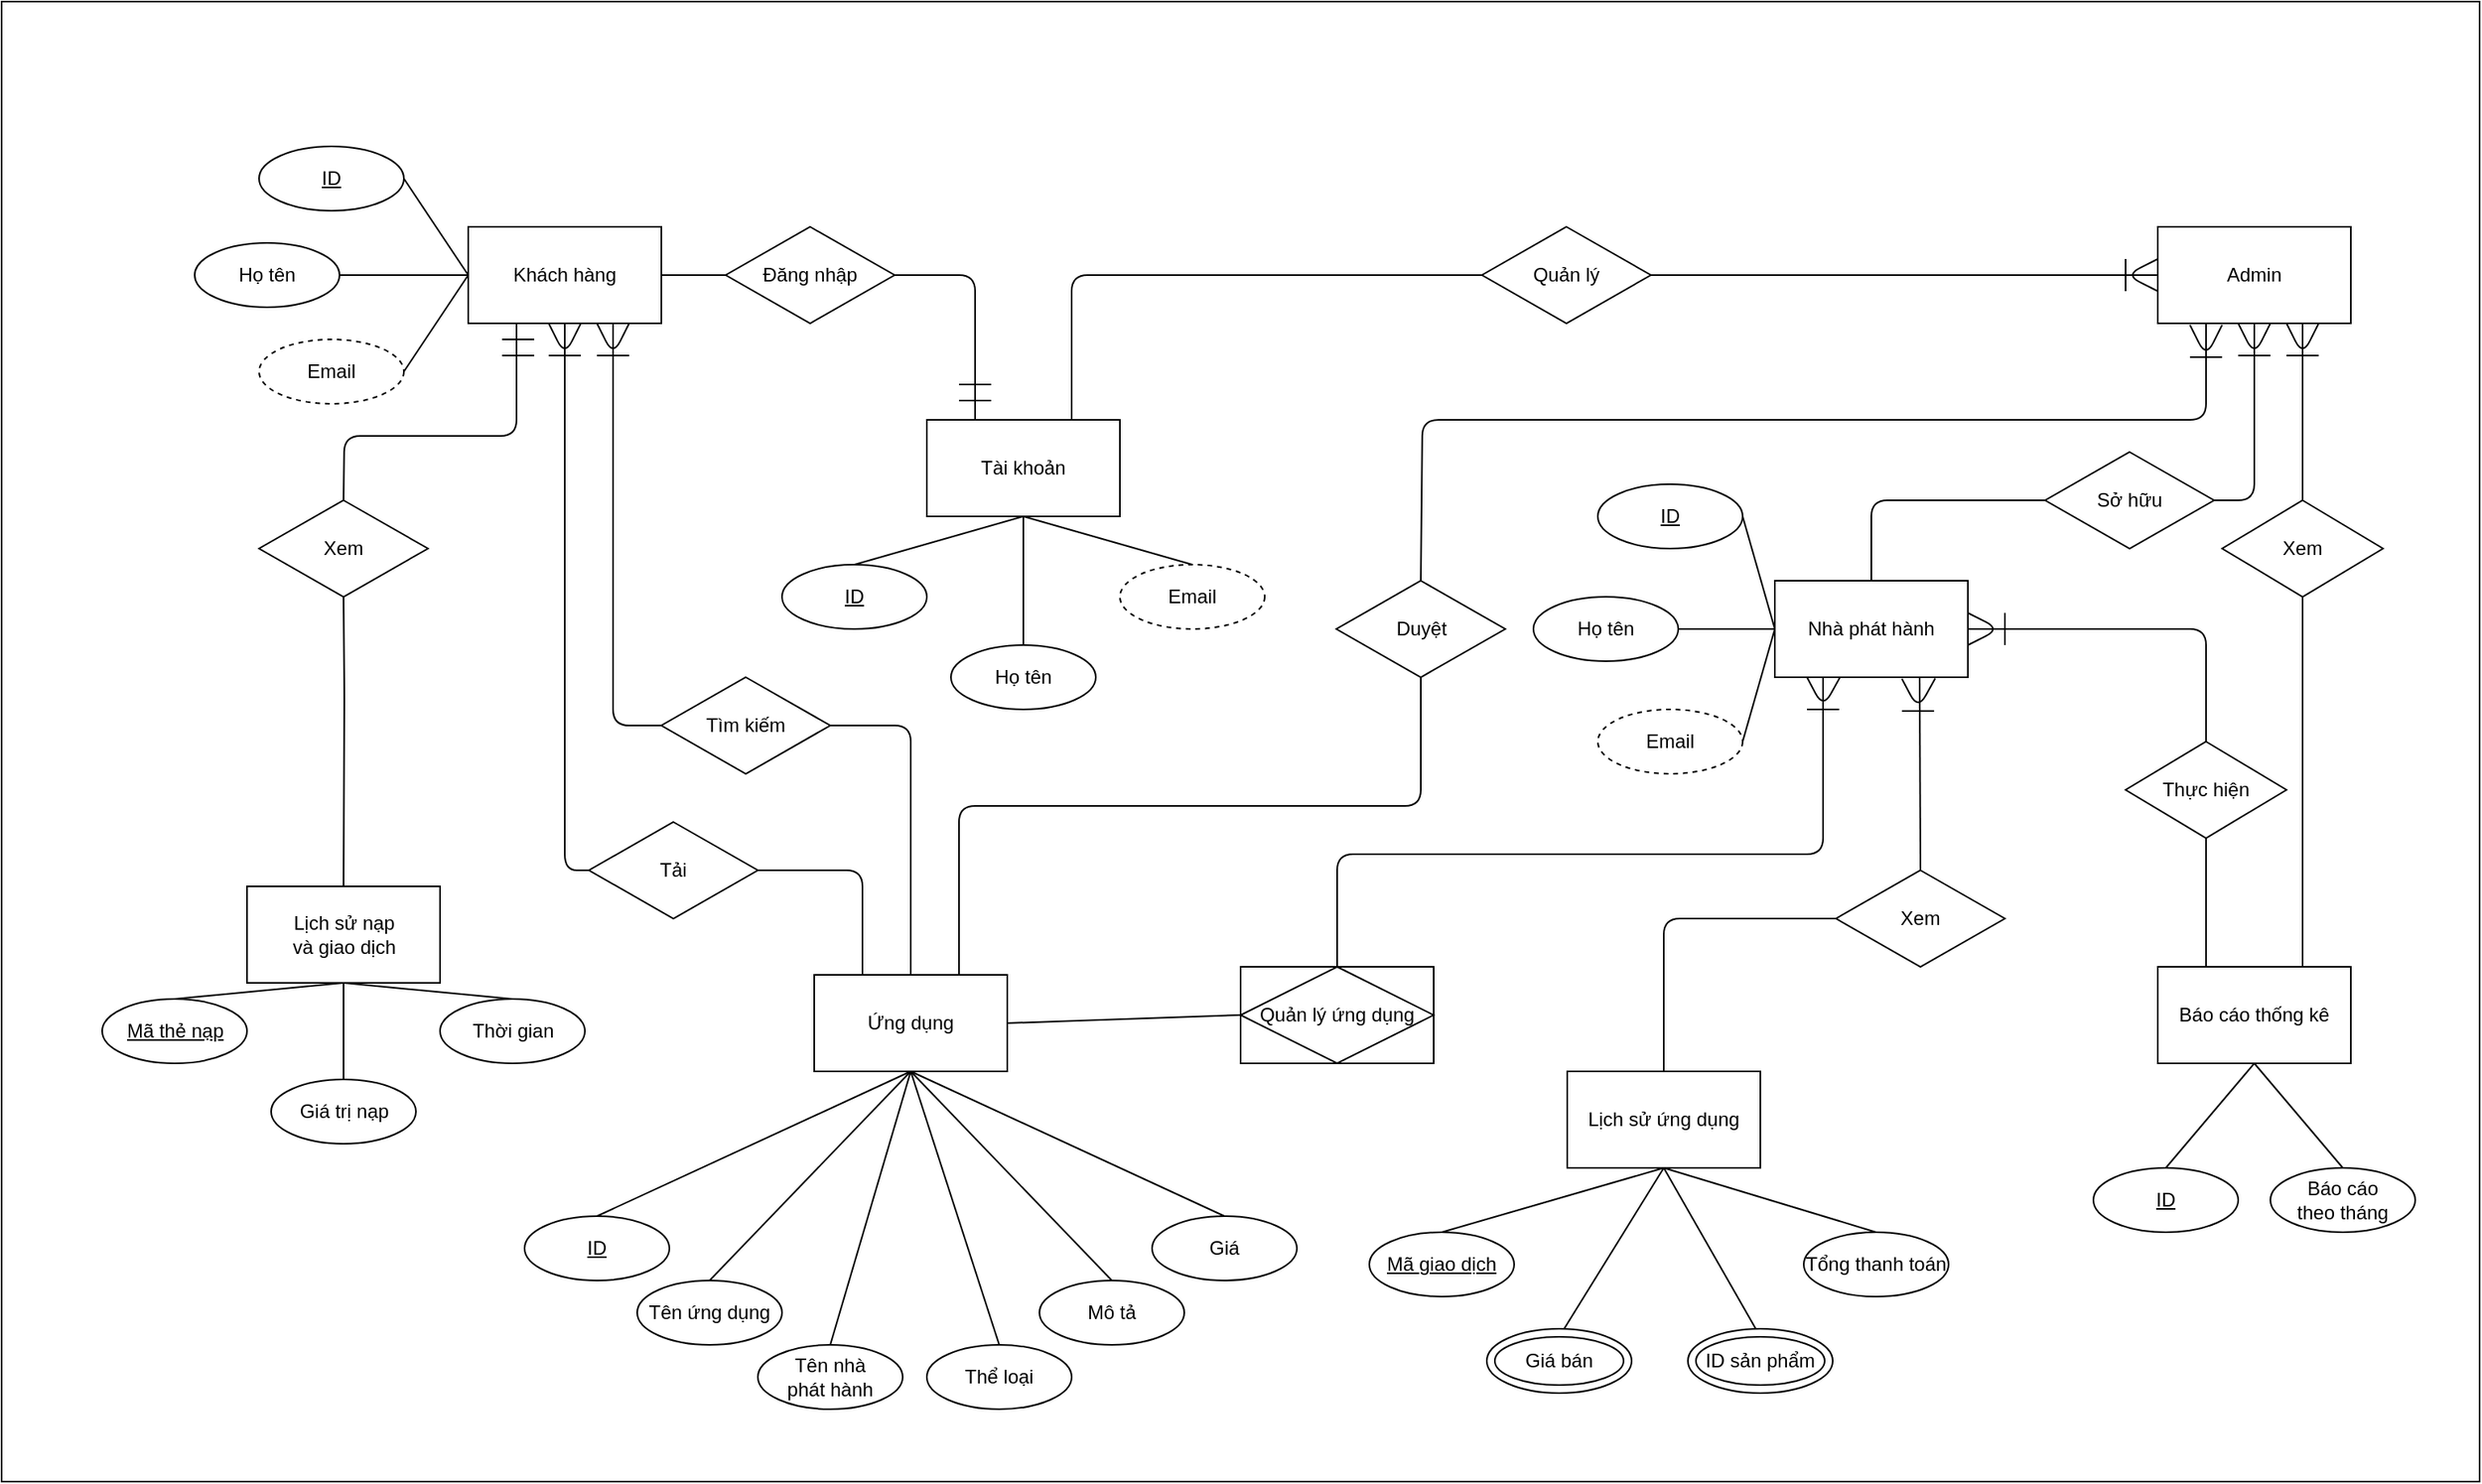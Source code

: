 <mxfile version="13.9.9" type="device"><diagram id="R2lEEEUBdFMjLlhIrx00" name="Page-1"><mxGraphModel dx="2656" dy="2003" grid="1" gridSize="10" guides="1" tooltips="1" connect="1" arrows="1" fold="1" page="1" pageScale="1" pageWidth="850" pageHeight="1100" math="0" shadow="0" extFonts="Permanent Marker^https://fonts.googleapis.com/css?family=Permanent+Marker"><root><mxCell id="0"/><mxCell id="1" parent="0"/><mxCell id="IZY_MuV_2k1uTNjY_0Tk-7" value="" style="rounded=0;whiteSpace=wrap;html=1;" vertex="1" parent="1"><mxGeometry x="-390" y="-50" width="1540" height="920" as="geometry"/></mxCell><mxCell id="feGSHDsAgviVUjf3jmNw-1" value="Khách hàng" style="rounded=0;whiteSpace=wrap;html=1;" parent="1" vertex="1"><mxGeometry x="-100" y="90" width="120" height="60" as="geometry"/></mxCell><mxCell id="feGSHDsAgviVUjf3jmNw-2" value="Nhà phát hành" style="rounded=0;whiteSpace=wrap;html=1;" parent="1" vertex="1"><mxGeometry x="712" y="310" width="120" height="60" as="geometry"/></mxCell><mxCell id="feGSHDsAgviVUjf3jmNw-3" value="Admin" style="rounded=0;whiteSpace=wrap;html=1;" parent="1" vertex="1"><mxGeometry x="950" y="90" width="120" height="60" as="geometry"/></mxCell><mxCell id="feGSHDsAgviVUjf3jmNw-5" value="Ứng dụng" style="rounded=0;whiteSpace=wrap;html=1;" parent="1" vertex="1"><mxGeometry x="115" y="555" width="120" height="60" as="geometry"/></mxCell><mxCell id="feGSHDsAgviVUjf3jmNw-8" value="&lt;u&gt;ID&lt;/u&gt;" style="ellipse;whiteSpace=wrap;html=1;" parent="1" vertex="1"><mxGeometry x="602" y="250" width="90" height="40" as="geometry"/></mxCell><mxCell id="feGSHDsAgviVUjf3jmNw-9" value="Họ tên" style="ellipse;whiteSpace=wrap;html=1;" parent="1" vertex="1"><mxGeometry x="562" y="320" width="90" height="40" as="geometry"/></mxCell><mxCell id="feGSHDsAgviVUjf3jmNw-11" value="&lt;u&gt;ID&lt;/u&gt;" style="ellipse;whiteSpace=wrap;html=1;" parent="1" vertex="1"><mxGeometry x="-65" y="705" width="90" height="40" as="geometry"/></mxCell><mxCell id="feGSHDsAgviVUjf3jmNw-12" value="" style="endArrow=none;html=1;entryX=1;entryY=0.5;entryDx=0;entryDy=0;exitX=0;exitY=0.5;exitDx=0;exitDy=0;" parent="1" source="feGSHDsAgviVUjf3jmNw-2" target="feGSHDsAgviVUjf3jmNw-8" edge="1"><mxGeometry width="50" height="50" relative="1" as="geometry"><mxPoint x="1322" y="170" as="sourcePoint"/><mxPoint x="982" y="310" as="targetPoint"/></mxGeometry></mxCell><mxCell id="feGSHDsAgviVUjf3jmNw-13" value="" style="endArrow=none;html=1;entryX=1;entryY=0.5;entryDx=0;entryDy=0;exitX=0;exitY=0.5;exitDx=0;exitDy=0;" parent="1" source="feGSHDsAgviVUjf3jmNw-2" target="feGSHDsAgviVUjf3jmNw-9" edge="1"><mxGeometry width="50" height="50" relative="1" as="geometry"><mxPoint x="1322" y="170" as="sourcePoint"/><mxPoint x="1162" y="80" as="targetPoint"/></mxGeometry></mxCell><mxCell id="feGSHDsAgviVUjf3jmNw-14" value="" style="endArrow=none;html=1;entryX=1;entryY=0.5;entryDx=0;entryDy=0;exitX=0;exitY=0.5;exitDx=0;exitDy=0;" parent="1" source="feGSHDsAgviVUjf3jmNw-2" target="XSZRCm3Jlts0iKDATdtb-103" edge="1"><mxGeometry width="50" height="50" relative="1" as="geometry"><mxPoint x="842" y="320" as="sourcePoint"/><mxPoint x="692" y="410" as="targetPoint"/></mxGeometry></mxCell><mxCell id="feGSHDsAgviVUjf3jmNw-15" value="" style="endArrow=none;html=1;entryX=0.5;entryY=0;entryDx=0;entryDy=0;exitX=0.5;exitY=1;exitDx=0;exitDy=0;" parent="1" source="feGSHDsAgviVUjf3jmNw-5" target="feGSHDsAgviVUjf3jmNw-11" edge="1"><mxGeometry width="50" height="50" relative="1" as="geometry"><mxPoint x="257" y="595" as="sourcePoint"/><mxPoint x="97" y="635" as="targetPoint"/></mxGeometry></mxCell><mxCell id="feGSHDsAgviVUjf3jmNw-16" value="Tên ứng dụng" style="ellipse;whiteSpace=wrap;html=1;" parent="1" vertex="1"><mxGeometry x="5" y="745" width="90" height="40" as="geometry"/></mxCell><mxCell id="feGSHDsAgviVUjf3jmNw-17" value="Giá" style="ellipse;whiteSpace=wrap;html=1;" parent="1" vertex="1"><mxGeometry x="325" y="705" width="90" height="40" as="geometry"/></mxCell><mxCell id="feGSHDsAgviVUjf3jmNw-18" value="Thể loại" style="ellipse;whiteSpace=wrap;html=1;" parent="1" vertex="1"><mxGeometry x="185" y="785" width="90" height="40" as="geometry"/></mxCell><mxCell id="feGSHDsAgviVUjf3jmNw-19" value="Tên nhà &lt;br&gt;phát hành" style="ellipse;whiteSpace=wrap;html=1;" parent="1" vertex="1"><mxGeometry x="80" y="785" width="90" height="40" as="geometry"/></mxCell><mxCell id="feGSHDsAgviVUjf3jmNw-20" value="Mô tả" style="ellipse;whiteSpace=wrap;html=1;" parent="1" vertex="1"><mxGeometry x="255" y="745" width="90" height="40" as="geometry"/></mxCell><mxCell id="feGSHDsAgviVUjf3jmNw-21" value="" style="endArrow=none;html=1;entryX=0.5;entryY=0;entryDx=0;entryDy=0;exitX=0.5;exitY=1;exitDx=0;exitDy=0;" parent="1" source="feGSHDsAgviVUjf3jmNw-5" target="feGSHDsAgviVUjf3jmNw-16" edge="1"><mxGeometry width="50" height="50" relative="1" as="geometry"><mxPoint x="237.5" y="745" as="sourcePoint"/><mxPoint x="167" y="895" as="targetPoint"/></mxGeometry></mxCell><mxCell id="feGSHDsAgviVUjf3jmNw-22" value="" style="endArrow=none;html=1;entryX=0.5;entryY=0;entryDx=0;entryDy=0;exitX=0.5;exitY=1;exitDx=0;exitDy=0;" parent="1" source="feGSHDsAgviVUjf3jmNw-5" target="feGSHDsAgviVUjf3jmNw-17" edge="1"><mxGeometry width="50" height="50" relative="1" as="geometry"><mxPoint x="57" y="945" as="sourcePoint"/><mxPoint x="167" y="945" as="targetPoint"/></mxGeometry></mxCell><mxCell id="feGSHDsAgviVUjf3jmNw-23" value="" style="endArrow=none;html=1;entryX=0.5;entryY=0;entryDx=0;entryDy=0;exitX=0.5;exitY=1;exitDx=0;exitDy=0;" parent="1" source="feGSHDsAgviVUjf3jmNw-5" target="feGSHDsAgviVUjf3jmNw-18" edge="1"><mxGeometry width="50" height="50" relative="1" as="geometry"><mxPoint x="57" y="945" as="sourcePoint"/><mxPoint x="167" y="995" as="targetPoint"/></mxGeometry></mxCell><mxCell id="feGSHDsAgviVUjf3jmNw-24" value="" style="endArrow=none;html=1;entryX=0.5;entryY=0;entryDx=0;entryDy=0;exitX=0.5;exitY=1;exitDx=0;exitDy=0;" parent="1" source="feGSHDsAgviVUjf3jmNw-5" target="feGSHDsAgviVUjf3jmNw-19" edge="1"><mxGeometry width="50" height="50" relative="1" as="geometry"><mxPoint x="57" y="945" as="sourcePoint"/><mxPoint x="167" y="1045" as="targetPoint"/></mxGeometry></mxCell><mxCell id="feGSHDsAgviVUjf3jmNw-25" value="" style="endArrow=none;html=1;entryX=0.5;entryY=0;entryDx=0;entryDy=0;exitX=0.5;exitY=1;exitDx=0;exitDy=0;" parent="1" source="feGSHDsAgviVUjf3jmNw-5" target="feGSHDsAgviVUjf3jmNw-20" edge="1"><mxGeometry width="50" height="50" relative="1" as="geometry"><mxPoint x="57" y="945" as="sourcePoint"/><mxPoint x="167" y="1105" as="targetPoint"/></mxGeometry></mxCell><mxCell id="feGSHDsAgviVUjf3jmNw-36" value="" style="group" parent="1" vertex="1" connectable="0"><mxGeometry x="380" y="550" width="120" height="60" as="geometry"/></mxCell><mxCell id="feGSHDsAgviVUjf3jmNw-4" value="" style="rounded=0;whiteSpace=wrap;html=1;" parent="feGSHDsAgviVUjf3jmNw-36" vertex="1"><mxGeometry width="120" height="60" as="geometry"/></mxCell><mxCell id="feGSHDsAgviVUjf3jmNw-35" value="&lt;span&gt;Quản lý ứng dụng&lt;/span&gt;" style="rhombus;whiteSpace=wrap;html=1;" parent="feGSHDsAgviVUjf3jmNw-36" vertex="1"><mxGeometry width="120" height="60" as="geometry"/></mxCell><mxCell id="feGSHDsAgviVUjf3jmNw-37" value="Lịch sử ứng dụng" style="rounded=0;whiteSpace=wrap;html=1;" parent="1" vertex="1"><mxGeometry x="583" y="615" width="120" height="60" as="geometry"/></mxCell><mxCell id="feGSHDsAgviVUjf3jmNw-38" value="&lt;u&gt;ID&lt;/u&gt;" style="ellipse;whiteSpace=wrap;html=1;" parent="1" vertex="1"><mxGeometry x="-230" y="40" width="90" height="40" as="geometry"/></mxCell><mxCell id="feGSHDsAgviVUjf3jmNw-39" value="Họ tên" style="ellipse;whiteSpace=wrap;html=1;" parent="1" vertex="1"><mxGeometry x="-270" y="100" width="90" height="40" as="geometry"/></mxCell><mxCell id="feGSHDsAgviVUjf3jmNw-41" value="" style="endArrow=none;html=1;entryX=1;entryY=0.5;entryDx=0;entryDy=0;exitX=0;exitY=0.5;exitDx=0;exitDy=0;" parent="1" source="feGSHDsAgviVUjf3jmNw-1" target="feGSHDsAgviVUjf3jmNw-38" edge="1"><mxGeometry width="50" height="50" relative="1" as="geometry"><mxPoint x="-310" y="50" as="sourcePoint"/><mxPoint x="-440" y="290" as="targetPoint"/></mxGeometry></mxCell><mxCell id="feGSHDsAgviVUjf3jmNw-42" value="" style="endArrow=none;html=1;entryX=1;entryY=0.5;entryDx=0;entryDy=0;exitX=0;exitY=0.5;exitDx=0;exitDy=0;" parent="1" source="feGSHDsAgviVUjf3jmNw-1" target="feGSHDsAgviVUjf3jmNw-39" edge="1"><mxGeometry width="50" height="50" relative="1" as="geometry"><mxPoint x="-470" y="70" as="sourcePoint"/><mxPoint x="-260" y="60" as="targetPoint"/></mxGeometry></mxCell><mxCell id="feGSHDsAgviVUjf3jmNw-43" value="" style="endArrow=none;html=1;entryX=1;entryY=0.5;entryDx=0;entryDy=0;exitX=0;exitY=0.5;exitDx=0;exitDy=0;" parent="1" source="feGSHDsAgviVUjf3jmNw-1" target="XSZRCm3Jlts0iKDATdtb-101" edge="1"><mxGeometry width="50" height="50" relative="1" as="geometry"><mxPoint x="-470" y="70" as="sourcePoint"/><mxPoint x="-140" y="180" as="targetPoint"/></mxGeometry></mxCell><mxCell id="feGSHDsAgviVUjf3jmNw-45" value="&lt;u&gt;Mã giao dịch&lt;/u&gt;" style="ellipse;whiteSpace=wrap;html=1;" parent="1" vertex="1"><mxGeometry x="460" y="715" width="90" height="40" as="geometry"/></mxCell><mxCell id="feGSHDsAgviVUjf3jmNw-46" value="" style="endArrow=none;html=1;entryX=0.5;entryY=0;entryDx=0;entryDy=0;exitX=0.5;exitY=1;exitDx=0;exitDy=0;" parent="1" source="feGSHDsAgviVUjf3jmNw-37" target="feGSHDsAgviVUjf3jmNw-45" edge="1"><mxGeometry width="50" height="50" relative="1" as="geometry"><mxPoint x="673" y="895" as="sourcePoint"/><mxPoint x="703" y="545" as="targetPoint"/></mxGeometry></mxCell><mxCell id="feGSHDsAgviVUjf3jmNw-49" value="Tổng thanh toán" style="ellipse;whiteSpace=wrap;html=1;" parent="1" vertex="1"><mxGeometry x="730" y="715" width="90" height="40" as="geometry"/></mxCell><mxCell id="feGSHDsAgviVUjf3jmNw-51" value="" style="endArrow=none;html=1;exitX=0.5;exitY=1;exitDx=0;exitDy=0;entryX=0.5;entryY=0;entryDx=0;entryDy=0;" parent="1" source="feGSHDsAgviVUjf3jmNw-37" target="feGSHDsAgviVUjf3jmNw-57" edge="1"><mxGeometry width="50" height="50" relative="1" as="geometry"><mxPoint x="673" y="895" as="sourcePoint"/><mxPoint x="538" y="655" as="targetPoint"/></mxGeometry></mxCell><mxCell id="feGSHDsAgviVUjf3jmNw-52" value="" style="endArrow=none;html=1;entryX=0.5;entryY=0;entryDx=0;entryDy=0;exitX=0.5;exitY=1;exitDx=0;exitDy=0;" parent="1" source="feGSHDsAgviVUjf3jmNw-37" target="feGSHDsAgviVUjf3jmNw-59" edge="1"><mxGeometry width="50" height="50" relative="1" as="geometry"><mxPoint x="673" y="895" as="sourcePoint"/><mxPoint x="448" y="695.0" as="targetPoint"/></mxGeometry></mxCell><mxCell id="feGSHDsAgviVUjf3jmNw-53" value="" style="endArrow=none;html=1;exitX=0.5;exitY=1;exitDx=0;exitDy=0;entryX=0.5;entryY=0;entryDx=0;entryDy=0;" parent="1" source="feGSHDsAgviVUjf3jmNw-37" target="feGSHDsAgviVUjf3jmNw-49" edge="1"><mxGeometry width="50" height="50" relative="1" as="geometry"><mxPoint x="673" y="895" as="sourcePoint"/><mxPoint x="773" y="905" as="targetPoint"/></mxGeometry></mxCell><mxCell id="feGSHDsAgviVUjf3jmNw-60" value="" style="group" parent="1" vertex="1" connectable="0"><mxGeometry x="658" y="775" width="90" height="40" as="geometry"/></mxCell><mxCell id="feGSHDsAgviVUjf3jmNw-47" value="" style="ellipse;whiteSpace=wrap;html=1;" parent="feGSHDsAgviVUjf3jmNw-60" vertex="1"><mxGeometry width="90" height="40" as="geometry"/></mxCell><mxCell id="feGSHDsAgviVUjf3jmNw-57" value="ID sản phẩm" style="ellipse;whiteSpace=wrap;html=1;" parent="feGSHDsAgviVUjf3jmNw-60" vertex="1"><mxGeometry x="5" y="5" width="80" height="30" as="geometry"/></mxCell><mxCell id="feGSHDsAgviVUjf3jmNw-61" value="" style="group" parent="1" vertex="1" connectable="0"><mxGeometry x="533" y="775" width="90" height="40" as="geometry"/></mxCell><mxCell id="feGSHDsAgviVUjf3jmNw-58" value="" style="ellipse;whiteSpace=wrap;html=1;" parent="feGSHDsAgviVUjf3jmNw-61" vertex="1"><mxGeometry width="90" height="40" as="geometry"/></mxCell><mxCell id="feGSHDsAgviVUjf3jmNw-59" value="Giá bán" style="ellipse;whiteSpace=wrap;html=1;" parent="feGSHDsAgviVUjf3jmNw-61" vertex="1"><mxGeometry x="5" y="5" width="80" height="30" as="geometry"/></mxCell><mxCell id="XSZRCm3Jlts0iKDATdtb-2" value="Tài khoản" style="rounded=0;whiteSpace=wrap;html=1;" parent="1" vertex="1"><mxGeometry x="185" y="210" width="120" height="60" as="geometry"/></mxCell><mxCell id="XSZRCm3Jlts0iKDATdtb-3" value="Lịch sử nạp &lt;br&gt;và giao dịch" style="rounded=0;whiteSpace=wrap;html=1;" parent="1" vertex="1"><mxGeometry x="-237.5" y="500" width="120" height="60" as="geometry"/></mxCell><mxCell id="XSZRCm3Jlts0iKDATdtb-5" value="&lt;u&gt;Mã thẻ nạp&lt;/u&gt;" style="ellipse;whiteSpace=wrap;html=1;" parent="1" vertex="1"><mxGeometry x="-327.5" y="570" width="90" height="40" as="geometry"/></mxCell><mxCell id="XSZRCm3Jlts0iKDATdtb-6" value="Giá trị nạp" style="ellipse;whiteSpace=wrap;html=1;" parent="1" vertex="1"><mxGeometry x="-222.5" y="620" width="90" height="40" as="geometry"/></mxCell><mxCell id="XSZRCm3Jlts0iKDATdtb-8" value="" style="endArrow=none;html=1;exitX=0.5;exitY=1;exitDx=0;exitDy=0;entryX=0.5;entryY=0;entryDx=0;entryDy=0;" parent="1" target="XSZRCm3Jlts0iKDATdtb-5" edge="1"><mxGeometry width="50" height="50" relative="1" as="geometry"><mxPoint x="-177.5" y="560" as="sourcePoint"/><mxPoint x="-325" y="590" as="targetPoint"/></mxGeometry></mxCell><mxCell id="XSZRCm3Jlts0iKDATdtb-9" value="" style="endArrow=none;html=1;entryX=0.5;entryY=0;entryDx=0;entryDy=0;exitX=0.5;exitY=1;exitDx=0;exitDy=0;" parent="1" target="XSZRCm3Jlts0iKDATdtb-6" edge="1"><mxGeometry width="50" height="50" relative="1" as="geometry"><mxPoint x="-177.5" y="560" as="sourcePoint"/><mxPoint x="-740" y="510" as="targetPoint"/></mxGeometry></mxCell><mxCell id="XSZRCm3Jlts0iKDATdtb-11" value="&lt;u&gt;ID&lt;/u&gt;" style="ellipse;whiteSpace=wrap;html=1;" parent="1" vertex="1"><mxGeometry x="95" y="300" width="90" height="40" as="geometry"/></mxCell><mxCell id="XSZRCm3Jlts0iKDATdtb-12" value="Họ tên" style="ellipse;whiteSpace=wrap;html=1;" parent="1" vertex="1"><mxGeometry x="200" y="350" width="90" height="40" as="geometry"/></mxCell><mxCell id="XSZRCm3Jlts0iKDATdtb-14" value="" style="endArrow=none;html=1;entryX=0.5;entryY=0;entryDx=0;entryDy=0;exitX=0.5;exitY=1;exitDx=0;exitDy=0;" parent="1" source="XSZRCm3Jlts0iKDATdtb-2" target="XSZRCm3Jlts0iKDATdtb-11" edge="1"><mxGeometry width="50" height="50" relative="1" as="geometry"><mxPoint x="205" y="380.0" as="sourcePoint"/><mxPoint x="45" y="550" as="targetPoint"/></mxGeometry></mxCell><mxCell id="XSZRCm3Jlts0iKDATdtb-15" value="" style="endArrow=none;html=1;entryX=0.5;entryY=0;entryDx=0;entryDy=0;exitX=0.5;exitY=1;exitDx=0;exitDy=0;" parent="1" source="XSZRCm3Jlts0iKDATdtb-2" target="XSZRCm3Jlts0iKDATdtb-12" edge="1"><mxGeometry width="50" height="50" relative="1" as="geometry"><mxPoint x="160" y="470" as="sourcePoint"/><mxPoint x="225" y="320" as="targetPoint"/></mxGeometry></mxCell><mxCell id="XSZRCm3Jlts0iKDATdtb-16" value="" style="endArrow=none;html=1;entryX=0.5;entryY=0;entryDx=0;entryDy=0;exitX=0.5;exitY=1;exitDx=0;exitDy=0;" parent="1" source="XSZRCm3Jlts0iKDATdtb-2" target="XSZRCm3Jlts0iKDATdtb-102" edge="1"><mxGeometry width="50" height="50" relative="1" as="geometry"><mxPoint x="205" y="380.0" as="sourcePoint"/><mxPoint x="350" y="340" as="targetPoint"/></mxGeometry></mxCell><mxCell id="XSZRCm3Jlts0iKDATdtb-18" value="" style="endArrow=none;html=1;entryX=1;entryY=0.5;entryDx=0;entryDy=0;exitX=0;exitY=0.5;exitDx=0;exitDy=0;" parent="1" source="feGSHDsAgviVUjf3jmNw-35" target="feGSHDsAgviVUjf3jmNw-5" edge="1"><mxGeometry width="50" height="50" relative="1" as="geometry"><mxPoint x="587" y="550" as="sourcePoint"/><mxPoint x="450" y="550" as="targetPoint"/><Array as="points"/></mxGeometry></mxCell><mxCell id="XSZRCm3Jlts0iKDATdtb-26" value="Xem" style="rhombus;whiteSpace=wrap;html=1;" parent="1" vertex="1"><mxGeometry x="750" y="490" width="105" height="60" as="geometry"/></mxCell><mxCell id="XSZRCm3Jlts0iKDATdtb-29" value="" style="endArrow=none;html=1;entryX=0.75;entryY=1;entryDx=0;entryDy=0;exitX=0.5;exitY=0;exitDx=0;exitDy=0;" parent="1" source="XSZRCm3Jlts0iKDATdtb-26" target="feGSHDsAgviVUjf3jmNw-2" edge="1"><mxGeometry width="50" height="50" relative="1" as="geometry"><mxPoint x="1070" y="340" as="sourcePoint"/><mxPoint x="440" y="460" as="targetPoint"/><Array as="points"/></mxGeometry></mxCell><mxCell id="XSZRCm3Jlts0iKDATdtb-33" value="" style="endArrow=none;html=1;entryX=0.25;entryY=1;entryDx=0;entryDy=0;exitX=0.5;exitY=0;exitDx=0;exitDy=0;" parent="1" source="feGSHDsAgviVUjf3jmNw-35" target="feGSHDsAgviVUjf3jmNw-2" edge="1"><mxGeometry width="50" height="50" relative="1" as="geometry"><mxPoint x="772" y="490" as="sourcePoint"/><mxPoint x="632" y="410" as="targetPoint"/><Array as="points"><mxPoint x="440" y="480"/><mxPoint x="742" y="480"/></Array></mxGeometry></mxCell><mxCell id="XSZRCm3Jlts0iKDATdtb-34" value="" style="endArrow=none;html=1;entryX=0;entryY=0.5;entryDx=0;entryDy=0;exitX=0.5;exitY=0;exitDx=0;exitDy=0;" parent="1" source="feGSHDsAgviVUjf3jmNw-37" target="XSZRCm3Jlts0iKDATdtb-26" edge="1"><mxGeometry width="50" height="50" relative="1" as="geometry"><mxPoint x="880" y="528" as="sourcePoint"/><mxPoint x="880" y="438" as="targetPoint"/><Array as="points"><mxPoint x="643" y="520"/></Array></mxGeometry></mxCell><mxCell id="XSZRCm3Jlts0iKDATdtb-38" value="Sở hữu" style="rhombus;whiteSpace=wrap;html=1;" parent="1" vertex="1"><mxGeometry x="880" y="230" width="105" height="60" as="geometry"/></mxCell><mxCell id="XSZRCm3Jlts0iKDATdtb-44" value="" style="endArrow=none;html=1;entryX=0.5;entryY=0;entryDx=0;entryDy=0;exitX=0;exitY=0.5;exitDx=0;exitDy=0;" parent="1" source="XSZRCm3Jlts0iKDATdtb-38" target="feGSHDsAgviVUjf3jmNw-2" edge="1"><mxGeometry width="50" height="50" relative="1" as="geometry"><mxPoint x="802" y="250" as="sourcePoint"/><mxPoint x="922" y="240" as="targetPoint"/><Array as="points"><mxPoint x="772" y="260"/></Array></mxGeometry></mxCell><mxCell id="XSZRCm3Jlts0iKDATdtb-45" value="" style="endArrow=none;html=1;entryX=1;entryY=0.5;entryDx=0;entryDy=0;exitX=0.5;exitY=1;exitDx=0;exitDy=0;" parent="1" source="feGSHDsAgviVUjf3jmNw-3" target="XSZRCm3Jlts0iKDATdtb-38" edge="1"><mxGeometry width="50" height="50" relative="1" as="geometry"><mxPoint x="690" y="130" as="sourcePoint"/><mxPoint x="860" y="130" as="targetPoint"/><Array as="points"><mxPoint x="1010" y="260"/></Array></mxGeometry></mxCell><mxCell id="XSZRCm3Jlts0iKDATdtb-49" value="Quản lý" style="rhombus;whiteSpace=wrap;html=1;" parent="1" vertex="1"><mxGeometry x="530" y="90" width="105" height="60" as="geometry"/></mxCell><mxCell id="XSZRCm3Jlts0iKDATdtb-51" value="" style="endArrow=none;html=1;exitX=1;exitY=0.5;exitDx=0;exitDy=0;entryX=0;entryY=0.5;entryDx=0;entryDy=0;" parent="1" source="XSZRCm3Jlts0iKDATdtb-49" target="feGSHDsAgviVUjf3jmNw-3" edge="1"><mxGeometry width="50" height="50" relative="1" as="geometry"><mxPoint x="450" y="370" as="sourcePoint"/><mxPoint x="880" y="200" as="targetPoint"/><Array as="points"/></mxGeometry></mxCell><mxCell id="XSZRCm3Jlts0iKDATdtb-52" value="" style="endArrow=none;html=1;exitX=0.75;exitY=0;exitDx=0;exitDy=0;entryX=0;entryY=0.5;entryDx=0;entryDy=0;" parent="1" source="XSZRCm3Jlts0iKDATdtb-2" target="XSZRCm3Jlts0iKDATdtb-49" edge="1"><mxGeometry width="50" height="50" relative="1" as="geometry"><mxPoint x="450" y="370" as="sourcePoint"/><mxPoint x="380" y="120" as="targetPoint"/><Array as="points"><mxPoint x="275" y="120"/></Array></mxGeometry></mxCell><mxCell id="XSZRCm3Jlts0iKDATdtb-57" value="" style="endArrow=none;html=1;" parent="1" edge="1"><mxGeometry width="50" height="50" relative="1" as="geometry"><mxPoint x="1000" y="150" as="sourcePoint"/><mxPoint x="1020" y="150" as="targetPoint"/><Array as="points"><mxPoint x="1010" y="170"/></Array></mxGeometry></mxCell><mxCell id="XSZRCm3Jlts0iKDATdtb-58" value="" style="endArrow=none;html=1;" parent="1" edge="1"><mxGeometry width="50" height="50" relative="1" as="geometry"><mxPoint x="1000" y="170" as="sourcePoint"/><mxPoint x="1020" y="170" as="targetPoint"/></mxGeometry></mxCell><mxCell id="XSZRCm3Jlts0iKDATdtb-59" value="" style="endArrow=none;html=1;" parent="1" edge="1"><mxGeometry width="50" height="50" relative="1" as="geometry"><mxPoint x="950" y="130" as="sourcePoint"/><mxPoint x="950" y="110" as="targetPoint"/><Array as="points"><mxPoint x="930" y="120"/></Array></mxGeometry></mxCell><mxCell id="XSZRCm3Jlts0iKDATdtb-60" value="" style="endArrow=none;html=1;" parent="1" edge="1"><mxGeometry width="50" height="50" relative="1" as="geometry"><mxPoint x="930" y="110" as="sourcePoint"/><mxPoint x="930" y="130" as="targetPoint"/></mxGeometry></mxCell><mxCell id="XSZRCm3Jlts0iKDATdtb-63" value="Đăng nhập" style="rhombus;whiteSpace=wrap;html=1;" parent="1" vertex="1"><mxGeometry x="60" y="90" width="105" height="60" as="geometry"/></mxCell><mxCell id="XSZRCm3Jlts0iKDATdtb-65" value="" style="endArrow=none;html=1;entryX=1;entryY=0.5;entryDx=0;entryDy=0;" parent="1" source="XSZRCm3Jlts0iKDATdtb-63" target="feGSHDsAgviVUjf3jmNw-1" edge="1"><mxGeometry width="50" height="50" relative="1" as="geometry"><mxPoint x="540" y="450" as="sourcePoint"/><mxPoint x="590" y="400" as="targetPoint"/></mxGeometry></mxCell><mxCell id="XSZRCm3Jlts0iKDATdtb-74" value="" style="endArrow=none;html=1;" parent="1" edge="1"><mxGeometry width="50" height="50" relative="1" as="geometry"><mxPoint x="732" y="390" as="sourcePoint"/><mxPoint x="752" y="390" as="targetPoint"/><Array as="points"/></mxGeometry></mxCell><mxCell id="XSZRCm3Jlts0iKDATdtb-75" value="" style="endArrow=none;html=1;entryX=0.589;entryY=1.012;entryDx=0;entryDy=0;entryPerimeter=0;" parent="1" edge="1"><mxGeometry width="50" height="50" relative="1" as="geometry"><mxPoint x="732" y="370" as="sourcePoint"/><mxPoint x="752.68" y="369.72" as="targetPoint"/><Array as="points"><mxPoint x="742" y="389"/></Array></mxGeometry></mxCell><mxCell id="XSZRCm3Jlts0iKDATdtb-76" value="" style="endArrow=none;html=1;entryX=0.25;entryY=1;entryDx=0;entryDy=0;exitX=0.5;exitY=0;exitDx=0;exitDy=0;" parent="1" source="XSZRCm3Jlts0iKDATdtb-78" target="feGSHDsAgviVUjf3jmNw-1" edge="1"><mxGeometry width="50" height="50" relative="1" as="geometry"><mxPoint x="-40" y="280" as="sourcePoint"/><mxPoint x="540" y="410" as="targetPoint"/><Array as="points"><mxPoint x="-177" y="220"/><mxPoint x="-70" y="220"/></Array></mxGeometry></mxCell><mxCell id="XSZRCm3Jlts0iKDATdtb-78" value="Xem" style="rhombus;whiteSpace=wrap;html=1;" parent="1" vertex="1"><mxGeometry x="-230" y="260" width="105" height="60" as="geometry"/></mxCell><mxCell id="XSZRCm3Jlts0iKDATdtb-79" value="" style="endArrow=none;html=1;entryX=0.5;entryY=1;entryDx=0;entryDy=0;exitX=0.5;exitY=0;exitDx=0;exitDy=0;" parent="1" source="XSZRCm3Jlts0iKDATdtb-3" target="XSZRCm3Jlts0iKDATdtb-78" edge="1"><mxGeometry width="50" height="50" relative="1" as="geometry"><mxPoint x="-30" y="290" as="sourcePoint"/><mxPoint x="-30" y="160" as="targetPoint"/><Array as="points"><mxPoint x="-177" y="380"/></Array></mxGeometry></mxCell><mxCell id="XSZRCm3Jlts0iKDATdtb-80" value="" style="endArrow=none;html=1;" parent="1" edge="1"><mxGeometry width="50" height="50" relative="1" as="geometry"><mxPoint x="-59" y="170" as="sourcePoint"/><mxPoint x="-79" y="170" as="targetPoint"/></mxGeometry></mxCell><mxCell id="XSZRCm3Jlts0iKDATdtb-81" value="" style="endArrow=none;html=1;" parent="1" edge="1"><mxGeometry width="50" height="50" relative="1" as="geometry"><mxPoint x="-59" y="160" as="sourcePoint"/><mxPoint x="-79" y="160" as="targetPoint"/></mxGeometry></mxCell><mxCell id="XSZRCm3Jlts0iKDATdtb-101" value="Email" style="ellipse;whiteSpace=wrap;html=1;align=center;dashed=1;" parent="1" vertex="1"><mxGeometry x="-230" y="160" width="90" height="40" as="geometry"/></mxCell><mxCell id="XSZRCm3Jlts0iKDATdtb-102" value="Email" style="ellipse;whiteSpace=wrap;html=1;align=center;dashed=1;" parent="1" vertex="1"><mxGeometry x="305" y="300" width="90" height="40" as="geometry"/></mxCell><mxCell id="XSZRCm3Jlts0iKDATdtb-103" value="Email" style="ellipse;whiteSpace=wrap;html=1;align=center;dashed=1;" parent="1" vertex="1"><mxGeometry x="602" y="390" width="90" height="40" as="geometry"/></mxCell><mxCell id="XSZRCm3Jlts0iKDATdtb-107" value="" style="endArrow=none;html=1;entryX=0.5;entryY=1;entryDx=0;entryDy=0;exitX=0.5;exitY=0;exitDx=0;exitDy=0;" parent="1" source="XSZRCm3Jlts0iKDATdtb-110" edge="1"><mxGeometry width="50" height="50" relative="1" as="geometry"><mxPoint x="-105.0" y="600.0" as="sourcePoint"/><mxPoint x="-177.5" y="560" as="targetPoint"/></mxGeometry></mxCell><mxCell id="XSZRCm3Jlts0iKDATdtb-110" value="Thời gian" style="ellipse;whiteSpace=wrap;html=1;" parent="1" vertex="1"><mxGeometry x="-117.5" y="570" width="90" height="40" as="geometry"/></mxCell><mxCell id="XSZRCm3Jlts0iKDATdtb-116" value="" style="endArrow=none;html=1;entryX=0.25;entryY=0;entryDx=0;entryDy=0;exitX=1;exitY=0.5;exitDx=0;exitDy=0;" parent="1" source="XSZRCm3Jlts0iKDATdtb-63" target="XSZRCm3Jlts0iKDATdtb-2" edge="1"><mxGeometry width="50" height="50" relative="1" as="geometry"><mxPoint x="155" y="340" as="sourcePoint"/><mxPoint x="220" y="340" as="targetPoint"/><Array as="points"><mxPoint x="215" y="120"/></Array></mxGeometry></mxCell><mxCell id="XSZRCm3Jlts0iKDATdtb-117" value="" style="endArrow=none;html=1;" parent="1" edge="1"><mxGeometry width="50" height="50" relative="1" as="geometry"><mxPoint x="205" y="198" as="sourcePoint"/><mxPoint x="225" y="198" as="targetPoint"/></mxGeometry></mxCell><mxCell id="XSZRCm3Jlts0iKDATdtb-118" value="" style="endArrow=none;html=1;" parent="1" edge="1"><mxGeometry width="50" height="50" relative="1" as="geometry"><mxPoint x="205" y="188" as="sourcePoint"/><mxPoint x="225" y="188" as="targetPoint"/></mxGeometry></mxCell><mxCell id="XSZRCm3Jlts0iKDATdtb-121" style="edgeStyle=orthogonalEdgeStyle;rounded=0;orthogonalLoop=1;jettySize=auto;html=1;exitX=0.5;exitY=1;exitDx=0;exitDy=0;" parent="1" source="feGSHDsAgviVUjf3jmNw-16" target="feGSHDsAgviVUjf3jmNw-16" edge="1"><mxGeometry relative="1" as="geometry"/></mxCell><mxCell id="XSZRCm3Jlts0iKDATdtb-127" value="Tìm kiếm" style="rhombus;whiteSpace=wrap;html=1;" parent="1" vertex="1"><mxGeometry x="20" y="370" width="105" height="60" as="geometry"/></mxCell><mxCell id="XSZRCm3Jlts0iKDATdtb-128" value="" style="endArrow=none;html=1;entryX=0.75;entryY=1;entryDx=0;entryDy=0;exitX=0;exitY=0.5;exitDx=0;exitDy=0;" parent="1" source="XSZRCm3Jlts0iKDATdtb-127" target="feGSHDsAgviVUjf3jmNw-1" edge="1"><mxGeometry width="50" height="50" relative="1" as="geometry"><mxPoint x="580" y="560" as="sourcePoint"/><mxPoint x="630" y="510" as="targetPoint"/><Array as="points"><mxPoint x="-10" y="400"/><mxPoint x="-10" y="200"/></Array></mxGeometry></mxCell><mxCell id="XSZRCm3Jlts0iKDATdtb-129" value="" style="endArrow=none;html=1;exitX=0.5;exitY=0;exitDx=0;exitDy=0;entryX=1;entryY=0.5;entryDx=0;entryDy=0;" parent="1" source="feGSHDsAgviVUjf3jmNw-5" target="XSZRCm3Jlts0iKDATdtb-127" edge="1"><mxGeometry width="50" height="50" relative="1" as="geometry"><mxPoint x="480" y="480" as="sourcePoint"/><mxPoint x="175" y="400" as="targetPoint"/><Array as="points"><mxPoint x="175" y="400"/></Array></mxGeometry></mxCell><mxCell id="XSZRCm3Jlts0iKDATdtb-130" value="Duyệt" style="rhombus;whiteSpace=wrap;html=1;" parent="1" vertex="1"><mxGeometry x="439.5" y="310" width="105" height="60" as="geometry"/></mxCell><mxCell id="XSZRCm3Jlts0iKDATdtb-131" value="" style="endArrow=none;html=1;entryX=0.25;entryY=1;entryDx=0;entryDy=0;exitX=0.5;exitY=0;exitDx=0;exitDy=0;" parent="1" source="XSZRCm3Jlts0iKDATdtb-130" edge="1" target="feGSHDsAgviVUjf3jmNw-3"><mxGeometry width="50" height="50" relative="1" as="geometry"><mxPoint x="493.5" y="360" as="sourcePoint"/><mxPoint x="909" y="150" as="targetPoint"/><Array as="points"><mxPoint x="493" y="210"/><mxPoint x="980" y="210"/></Array></mxGeometry></mxCell><mxCell id="XSZRCm3Jlts0iKDATdtb-132" value="" style="endArrow=none;html=1;entryX=0.5;entryY=1;entryDx=0;entryDy=0;exitX=0.75;exitY=0;exitDx=0;exitDy=0;" parent="1" source="feGSHDsAgviVUjf3jmNw-5" target="XSZRCm3Jlts0iKDATdtb-130" edge="1"><mxGeometry width="50" height="50" relative="1" as="geometry"><mxPoint x="580" y="420" as="sourcePoint"/><mxPoint x="630" y="370" as="targetPoint"/><Array as="points"><mxPoint x="205" y="450"/><mxPoint x="492" y="450"/></Array></mxGeometry></mxCell><mxCell id="XSZRCm3Jlts0iKDATdtb-133" value="" style="endArrow=none;html=1;" parent="1" edge="1"><mxGeometry width="50" height="50" relative="1" as="geometry"><mxPoint x="970" y="151" as="sourcePoint"/><mxPoint x="990" y="151" as="targetPoint"/><Array as="points"><mxPoint x="980" y="171"/></Array></mxGeometry></mxCell><mxCell id="XSZRCm3Jlts0iKDATdtb-134" value="" style="endArrow=none;html=1;" parent="1" edge="1"><mxGeometry width="50" height="50" relative="1" as="geometry"><mxPoint x="970" y="171" as="sourcePoint"/><mxPoint x="990" y="171" as="targetPoint"/></mxGeometry></mxCell><mxCell id="XSZRCm3Jlts0iKDATdtb-135" value="Tải" style="rhombus;whiteSpace=wrap;html=1;" parent="1" vertex="1"><mxGeometry x="-25" y="460" width="105" height="60" as="geometry"/></mxCell><mxCell id="XSZRCm3Jlts0iKDATdtb-138" value="" style="endArrow=none;html=1;entryX=1;entryY=0.5;entryDx=0;entryDy=0;exitX=0.25;exitY=0;exitDx=0;exitDy=0;" parent="1" source="feGSHDsAgviVUjf3jmNw-5" target="XSZRCm3Jlts0iKDATdtb-135" edge="1"><mxGeometry width="50" height="50" relative="1" as="geometry"><mxPoint x="165" y="550" as="sourcePoint"/><mxPoint x="40" y="490" as="targetPoint"/><Array as="points"><mxPoint x="145" y="490"/></Array></mxGeometry></mxCell><mxCell id="XSZRCm3Jlts0iKDATdtb-143" value="" style="endArrow=none;html=1;" parent="1" edge="1"><mxGeometry width="50" height="50" relative="1" as="geometry"><mxPoint x="-50" y="150" as="sourcePoint"/><mxPoint x="-30" y="150" as="targetPoint"/><Array as="points"><mxPoint x="-40" y="170"/></Array></mxGeometry></mxCell><mxCell id="XSZRCm3Jlts0iKDATdtb-144" value="" style="endArrow=none;html=1;" parent="1" edge="1"><mxGeometry width="50" height="50" relative="1" as="geometry"><mxPoint x="-20" y="150" as="sourcePoint"/><mxPoint y="150" as="targetPoint"/><Array as="points"><mxPoint x="-10" y="170"/></Array></mxGeometry></mxCell><mxCell id="XSZRCm3Jlts0iKDATdtb-145" value="" style="endArrow=none;html=1;" parent="1" edge="1"><mxGeometry width="50" height="50" relative="1" as="geometry"><mxPoint x="-30" y="170" as="sourcePoint"/><mxPoint x="-50" y="170" as="targetPoint"/></mxGeometry></mxCell><mxCell id="XSZRCm3Jlts0iKDATdtb-146" value="" style="endArrow=none;html=1;" parent="1" edge="1"><mxGeometry width="50" height="50" relative="1" as="geometry"><mxPoint y="170" as="sourcePoint"/><mxPoint x="-20" y="170" as="targetPoint"/></mxGeometry></mxCell><mxCell id="XSZRCm3Jlts0iKDATdtb-148" value="" style="endArrow=none;html=1;" parent="1" edge="1"><mxGeometry width="50" height="50" relative="1" as="geometry"><mxPoint x="791.0" y="391" as="sourcePoint"/><mxPoint x="811.0" y="391" as="targetPoint"/><Array as="points"/></mxGeometry></mxCell><mxCell id="XSZRCm3Jlts0iKDATdtb-149" value="" style="endArrow=none;html=1;entryX=0.589;entryY=1.012;entryDx=0;entryDy=0;entryPerimeter=0;" parent="1" edge="1"><mxGeometry width="50" height="50" relative="1" as="geometry"><mxPoint x="791.0" y="371" as="sourcePoint"/><mxPoint x="811.68" y="370.72" as="targetPoint"/><Array as="points"><mxPoint x="801" y="390"/></Array></mxGeometry></mxCell><mxCell id="XSZRCm3Jlts0iKDATdtb-150" value="Báo cáo thống kê" style="rounded=0;whiteSpace=wrap;html=1;" parent="1" vertex="1"><mxGeometry x="950" y="550" width="120" height="60" as="geometry"/></mxCell><mxCell id="XSZRCm3Jlts0iKDATdtb-152" value="" style="endArrow=none;html=1;entryX=0.75;entryY=1;entryDx=0;entryDy=0;exitX=0.5;exitY=0;exitDx=0;exitDy=0;" parent="1" source="XSZRCm3Jlts0iKDATdtb-161" target="feGSHDsAgviVUjf3jmNw-3" edge="1"><mxGeometry width="50" height="50" relative="1" as="geometry"><mxPoint x="970" y="280" as="sourcePoint"/><mxPoint x="340" y="400" as="targetPoint"/></mxGeometry></mxCell><mxCell id="XSZRCm3Jlts0iKDATdtb-153" value="" style="endArrow=none;html=1;" parent="1" edge="1"><mxGeometry width="50" height="50" relative="1" as="geometry"><mxPoint x="1030" y="150" as="sourcePoint"/><mxPoint x="1050" y="150" as="targetPoint"/><Array as="points"><mxPoint x="1040" y="170"/></Array></mxGeometry></mxCell><mxCell id="XSZRCm3Jlts0iKDATdtb-154" value="" style="endArrow=none;html=1;" parent="1" edge="1"><mxGeometry width="50" height="50" relative="1" as="geometry"><mxPoint x="1030" y="170" as="sourcePoint"/><mxPoint x="1050" y="170" as="targetPoint"/></mxGeometry></mxCell><mxCell id="XSZRCm3Jlts0iKDATdtb-156" value="&lt;u&gt;ID&lt;/u&gt;" style="ellipse;whiteSpace=wrap;html=1;" parent="1" vertex="1"><mxGeometry x="910" y="675" width="90" height="40" as="geometry"/></mxCell><mxCell id="XSZRCm3Jlts0iKDATdtb-157" value="Báo cáo &lt;br&gt;theo tháng" style="ellipse;whiteSpace=wrap;html=1;" parent="1" vertex="1"><mxGeometry x="1020" y="675" width="90" height="40" as="geometry"/></mxCell><mxCell id="XSZRCm3Jlts0iKDATdtb-158" value="" style="endArrow=none;html=1;entryX=0.5;entryY=1;entryDx=0;entryDy=0;exitX=0.5;exitY=0;exitDx=0;exitDy=0;" parent="1" target="XSZRCm3Jlts0iKDATdtb-150" edge="1" source="XSZRCm3Jlts0iKDATdtb-156"><mxGeometry width="50" height="50" relative="1" as="geometry"><mxPoint x="900" y="670" as="sourcePoint"/><mxPoint x="340" y="510" as="targetPoint"/></mxGeometry></mxCell><mxCell id="XSZRCm3Jlts0iKDATdtb-159" value="" style="endArrow=none;html=1;entryX=0.5;entryY=1;entryDx=0;entryDy=0;exitX=0.5;exitY=0;exitDx=0;exitDy=0;" parent="1" source="XSZRCm3Jlts0iKDATdtb-157" target="XSZRCm3Jlts0iKDATdtb-150" edge="1"><mxGeometry width="50" height="50" relative="1" as="geometry"><mxPoint x="910" y="680" as="sourcePoint"/><mxPoint x="980" y="600" as="targetPoint"/></mxGeometry></mxCell><mxCell id="XSZRCm3Jlts0iKDATdtb-161" value="Xem" style="rhombus;whiteSpace=wrap;html=1;" parent="1" vertex="1"><mxGeometry x="990" y="260" width="100" height="60" as="geometry"/></mxCell><mxCell id="XSZRCm3Jlts0iKDATdtb-162" value="" style="endArrow=none;html=1;entryX=0.5;entryY=1;entryDx=0;entryDy=0;exitX=0.75;exitY=0;exitDx=0;exitDy=0;" parent="1" source="XSZRCm3Jlts0iKDATdtb-150" target="XSZRCm3Jlts0iKDATdtb-161" edge="1"><mxGeometry width="50" height="50" relative="1" as="geometry"><mxPoint x="980" y="400" as="sourcePoint"/><mxPoint x="980" y="270" as="targetPoint"/></mxGeometry></mxCell><mxCell id="XSZRCm3Jlts0iKDATdtb-163" value="" style="endArrow=none;html=1;entryX=0.5;entryY=1;entryDx=0;entryDy=0;exitX=0;exitY=0.5;exitDx=0;exitDy=0;" parent="1" source="XSZRCm3Jlts0iKDATdtb-135" target="feGSHDsAgviVUjf3jmNw-1" edge="1"><mxGeometry width="50" height="50" relative="1" as="geometry"><mxPoint x="290" y="440" as="sourcePoint"/><mxPoint x="340" y="390" as="targetPoint"/><Array as="points"><mxPoint x="-40" y="490"/></Array></mxGeometry></mxCell><mxCell id="IZY_MuV_2k1uTNjY_0Tk-2" value="Thực hiện" style="rhombus;whiteSpace=wrap;html=1;" vertex="1" parent="1"><mxGeometry x="930" y="410" width="100" height="60" as="geometry"/></mxCell><mxCell id="IZY_MuV_2k1uTNjY_0Tk-3" value="" style="endArrow=none;html=1;entryX=0.5;entryY=1;entryDx=0;entryDy=0;exitX=0.25;exitY=0;exitDx=0;exitDy=0;" edge="1" parent="1" source="XSZRCm3Jlts0iKDATdtb-150" target="IZY_MuV_2k1uTNjY_0Tk-2"><mxGeometry width="50" height="50" relative="1" as="geometry"><mxPoint x="1050" y="560" as="sourcePoint"/><mxPoint x="1049.0" y="370" as="targetPoint"/></mxGeometry></mxCell><mxCell id="IZY_MuV_2k1uTNjY_0Tk-4" value="" style="endArrow=none;html=1;entryX=0.5;entryY=0;entryDx=0;entryDy=0;exitX=1;exitY=0.5;exitDx=0;exitDy=0;" edge="1" parent="1" source="feGSHDsAgviVUjf3jmNw-2" target="IZY_MuV_2k1uTNjY_0Tk-2"><mxGeometry width="50" height="50" relative="1" as="geometry"><mxPoint x="990" y="560" as="sourcePoint"/><mxPoint x="990" y="410" as="targetPoint"/><Array as="points"><mxPoint x="980" y="340"/></Array></mxGeometry></mxCell><mxCell id="IZY_MuV_2k1uTNjY_0Tk-5" value="" style="endArrow=none;html=1;" edge="1" parent="1"><mxGeometry width="50" height="50" relative="1" as="geometry"><mxPoint x="832" y="350" as="sourcePoint"/><mxPoint x="832" y="330" as="targetPoint"/><Array as="points"><mxPoint x="852" y="340"/></Array></mxGeometry></mxCell><mxCell id="IZY_MuV_2k1uTNjY_0Tk-6" value="" style="endArrow=none;html=1;" edge="1" parent="1"><mxGeometry width="50" height="50" relative="1" as="geometry"><mxPoint x="855" y="350" as="sourcePoint"/><mxPoint x="855" y="330" as="targetPoint"/><Array as="points"/></mxGeometry></mxCell></root></mxGraphModel></diagram></mxfile>
